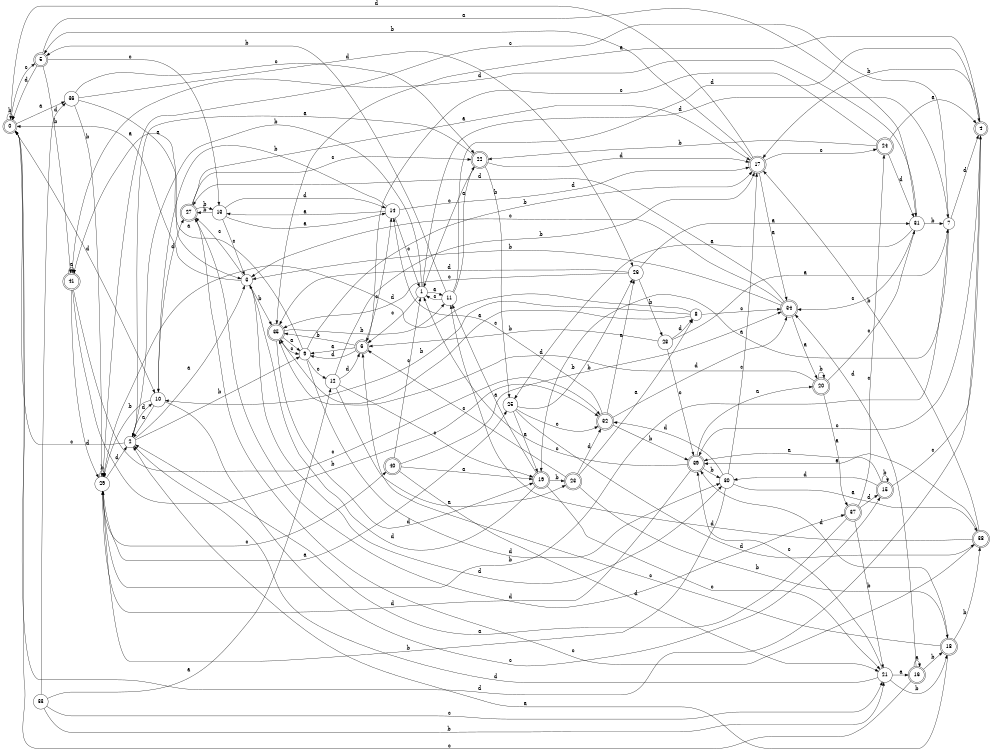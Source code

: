 digraph n34_1 {
__start0 [label="" shape="none"];

rankdir=LR;
size="8,5";

s0 [style="rounded,filled", color="black", fillcolor="white" shape="doublecircle", label="0"];
s1 [style="filled", color="black", fillcolor="white" shape="circle", label="1"];
s2 [style="filled", color="black", fillcolor="white" shape="circle", label="2"];
s3 [style="filled", color="black", fillcolor="white" shape="circle", label="3"];
s4 [style="rounded,filled", color="black", fillcolor="white" shape="doublecircle", label="4"];
s5 [style="rounded,filled", color="black", fillcolor="white" shape="doublecircle", label="5"];
s6 [style="rounded,filled", color="black", fillcolor="white" shape="doublecircle", label="6"];
s7 [style="filled", color="black", fillcolor="white" shape="circle", label="7"];
s8 [style="filled", color="black", fillcolor="white" shape="circle", label="8"];
s9 [style="filled", color="black", fillcolor="white" shape="circle", label="9"];
s10 [style="filled", color="black", fillcolor="white" shape="circle", label="10"];
s11 [style="filled", color="black", fillcolor="white" shape="circle", label="11"];
s12 [style="filled", color="black", fillcolor="white" shape="circle", label="12"];
s13 [style="filled", color="black", fillcolor="white" shape="circle", label="13"];
s14 [style="filled", color="black", fillcolor="white" shape="circle", label="14"];
s15 [style="rounded,filled", color="black", fillcolor="white" shape="doublecircle", label="15"];
s16 [style="rounded,filled", color="black", fillcolor="white" shape="doublecircle", label="16"];
s17 [style="rounded,filled", color="black", fillcolor="white" shape="doublecircle", label="17"];
s18 [style="rounded,filled", color="black", fillcolor="white" shape="doublecircle", label="18"];
s19 [style="rounded,filled", color="black", fillcolor="white" shape="doublecircle", label="19"];
s20 [style="rounded,filled", color="black", fillcolor="white" shape="doublecircle", label="20"];
s21 [style="filled", color="black", fillcolor="white" shape="circle", label="21"];
s22 [style="rounded,filled", color="black", fillcolor="white" shape="doublecircle", label="22"];
s23 [style="rounded,filled", color="black", fillcolor="white" shape="doublecircle", label="23"];
s24 [style="rounded,filled", color="black", fillcolor="white" shape="doublecircle", label="24"];
s25 [style="filled", color="black", fillcolor="white" shape="circle", label="25"];
s26 [style="filled", color="black", fillcolor="white" shape="circle", label="26"];
s27 [style="rounded,filled", color="black", fillcolor="white" shape="doublecircle", label="27"];
s28 [style="filled", color="black", fillcolor="white" shape="circle", label="28"];
s29 [style="filled", color="black", fillcolor="white" shape="circle", label="29"];
s30 [style="filled", color="black", fillcolor="white" shape="circle", label="30"];
s31 [style="filled", color="black", fillcolor="white" shape="circle", label="31"];
s32 [style="rounded,filled", color="black", fillcolor="white" shape="doublecircle", label="32"];
s33 [style="filled", color="black", fillcolor="white" shape="circle", label="33"];
s34 [style="rounded,filled", color="black", fillcolor="white" shape="doublecircle", label="34"];
s35 [style="rounded,filled", color="black", fillcolor="white" shape="doublecircle", label="35"];
s36 [style="filled", color="black", fillcolor="white" shape="circle", label="36"];
s37 [style="rounded,filled", color="black", fillcolor="white" shape="doublecircle", label="37"];
s38 [style="rounded,filled", color="black", fillcolor="white" shape="doublecircle", label="38"];
s39 [style="rounded,filled", color="black", fillcolor="white" shape="doublecircle", label="39"];
s40 [style="rounded,filled", color="black", fillcolor="white" shape="doublecircle", label="40"];
s41 [style="rounded,filled", color="black", fillcolor="white" shape="doublecircle", label="41"];
s0 -> s36 [label="a"];
s0 -> s0 [label="b"];
s0 -> s5 [label="c"];
s0 -> s10 [label="d"];
s1 -> s11 [label="a"];
s1 -> s2 [label="b"];
s1 -> s6 [label="c"];
s1 -> s7 [label="d"];
s2 -> s3 [label="a"];
s2 -> s9 [label="b"];
s2 -> s0 [label="c"];
s2 -> s10 [label="d"];
s3 -> s0 [label="a"];
s3 -> s35 [label="b"];
s3 -> s27 [label="c"];
s3 -> s30 [label="d"];
s4 -> s35 [label="a"];
s4 -> s17 [label="b"];
s4 -> s39 [label="c"];
s4 -> s0 [label="d"];
s5 -> s31 [label="a"];
s5 -> s41 [label="b"];
s5 -> s13 [label="c"];
s5 -> s0 [label="d"];
s6 -> s9 [label="a"];
s6 -> s35 [label="b"];
s6 -> s14 [label="c"];
s6 -> s9 [label="d"];
s7 -> s19 [label="a"];
s7 -> s29 [label="b"];
s7 -> s29 [label="c"];
s7 -> s4 [label="d"];
s8 -> s35 [label="a"];
s8 -> s10 [label="b"];
s8 -> s34 [label="c"];
s8 -> s29 [label="d"];
s9 -> s41 [label="a"];
s9 -> s17 [label="b"];
s9 -> s12 [label="c"];
s9 -> s30 [label="d"];
s10 -> s2 [label="a"];
s10 -> s29 [label="b"];
s10 -> s15 [label="c"];
s10 -> s27 [label="d"];
s11 -> s22 [label="a"];
s11 -> s5 [label="b"];
s11 -> s1 [label="c"];
s11 -> s4 [label="d"];
s12 -> s23 [label="a"];
s12 -> s17 [label="b"];
s12 -> s19 [label="c"];
s12 -> s6 [label="d"];
s13 -> s14 [label="a"];
s13 -> s27 [label="b"];
s13 -> s3 [label="c"];
s13 -> s14 [label="d"];
s14 -> s13 [label="a"];
s14 -> s10 [label="b"];
s14 -> s1 [label="c"];
s14 -> s17 [label="d"];
s15 -> s39 [label="a"];
s15 -> s15 [label="b"];
s15 -> s4 [label="c"];
s15 -> s30 [label="d"];
s16 -> s16 [label="a"];
s16 -> s18 [label="b"];
s16 -> s0 [label="c"];
s16 -> s34 [label="d"];
s17 -> s34 [label="a"];
s17 -> s5 [label="b"];
s17 -> s24 [label="c"];
s17 -> s0 [label="d"];
s18 -> s2 [label="a"];
s18 -> s38 [label="b"];
s18 -> s6 [label="c"];
s18 -> s39 [label="d"];
s19 -> s11 [label="a"];
s19 -> s23 [label="b"];
s19 -> s21 [label="c"];
s19 -> s3 [label="d"];
s20 -> s37 [label="a"];
s20 -> s20 [label="b"];
s20 -> s31 [label="c"];
s20 -> s35 [label="d"];
s21 -> s16 [label="a"];
s21 -> s18 [label="b"];
s21 -> s39 [label="c"];
s21 -> s2 [label="d"];
s22 -> s2 [label="a"];
s22 -> s25 [label="b"];
s22 -> s1 [label="c"];
s22 -> s17 [label="d"];
s23 -> s8 [label="a"];
s23 -> s18 [label="b"];
s23 -> s6 [label="c"];
s23 -> s32 [label="d"];
s24 -> s4 [label="a"];
s24 -> s22 [label="b"];
s24 -> s6 [label="c"];
s24 -> s31 [label="d"];
s25 -> s19 [label="a"];
s25 -> s26 [label="b"];
s25 -> s32 [label="c"];
s25 -> s38 [label="d"];
s26 -> s31 [label="a"];
s26 -> s28 [label="b"];
s26 -> s35 [label="c"];
s26 -> s35 [label="d"];
s27 -> s17 [label="a"];
s27 -> s13 [label="b"];
s27 -> s22 [label="c"];
s27 -> s37 [label="d"];
s28 -> s7 [label="a"];
s28 -> s6 [label="b"];
s28 -> s39 [label="c"];
s28 -> s8 [label="d"];
s29 -> s25 [label="a"];
s29 -> s29 [label="b"];
s29 -> s40 [label="c"];
s29 -> s2 [label="d"];
s30 -> s38 [label="a"];
s30 -> s29 [label="b"];
s30 -> s17 [label="c"];
s30 -> s32 [label="d"];
s31 -> s25 [label="a"];
s31 -> s7 [label="b"];
s31 -> s34 [label="c"];
s31 -> s41 [label="d"];
s32 -> s26 [label="a"];
s32 -> s39 [label="b"];
s32 -> s14 [label="c"];
s32 -> s34 [label="d"];
s33 -> s12 [label="a"];
s33 -> s21 [label="b"];
s33 -> s21 [label="c"];
s33 -> s36 [label="d"];
s34 -> s20 [label="a"];
s34 -> s3 [label="b"];
s34 -> s3 [label="c"];
s34 -> s27 [label="d"];
s35 -> s9 [label="a"];
s35 -> s11 [label="b"];
s35 -> s9 [label="c"];
s35 -> s19 [label="d"];
s36 -> s3 [label="a"];
s36 -> s29 [label="b"];
s36 -> s22 [label="c"];
s36 -> s26 [label="d"];
s37 -> s2 [label="a"];
s37 -> s21 [label="b"];
s37 -> s24 [label="c"];
s37 -> s15 [label="d"];
s38 -> s39 [label="a"];
s38 -> s17 [label="b"];
s38 -> s27 [label="c"];
s38 -> s11 [label="d"];
s39 -> s20 [label="a"];
s39 -> s30 [label="b"];
s39 -> s1 [label="c"];
s39 -> s29 [label="d"];
s40 -> s19 [label="a"];
s40 -> s34 [label="b"];
s40 -> s1 [label="c"];
s40 -> s21 [label="d"];
s41 -> s41 [label="a"];
s41 -> s32 [label="b"];
s41 -> s32 [label="c"];
s41 -> s29 [label="d"];

}